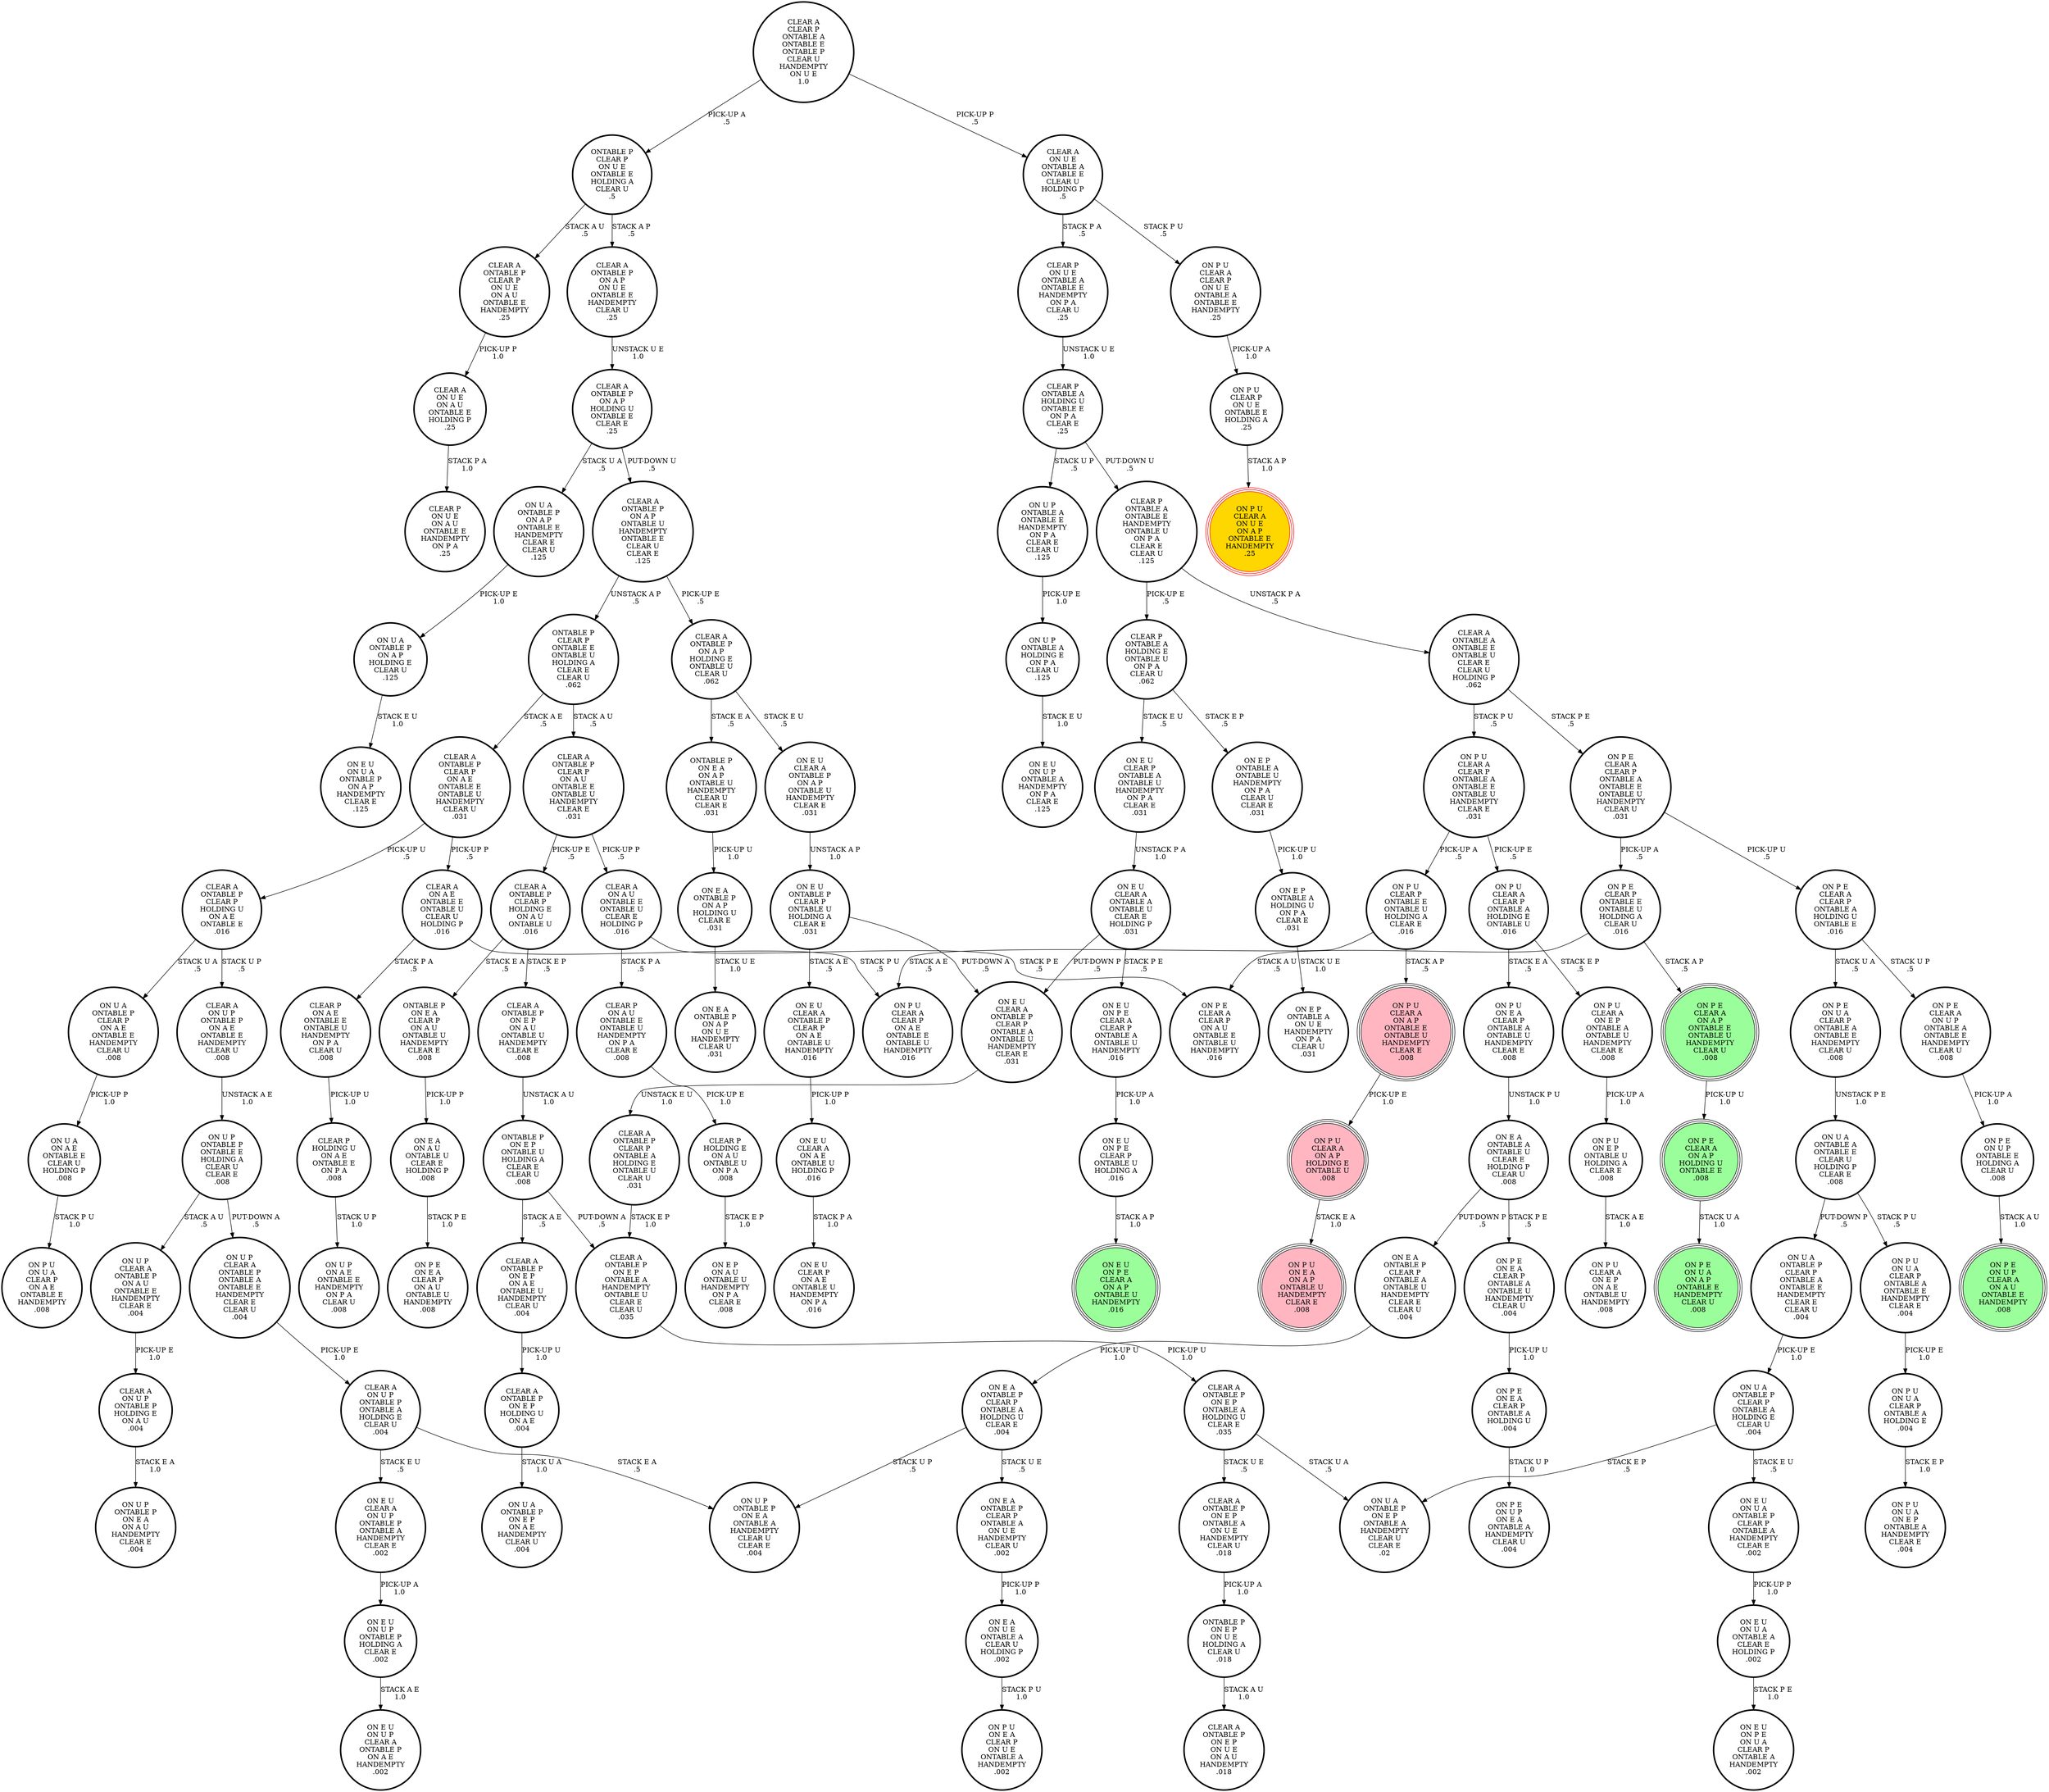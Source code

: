 digraph {
"ON E U\nON P E\nCLEAR P\nONTABLE U\nHOLDING A\n.016\n" -> "ON E U\nON P E\nCLEAR A\nON A P\nONTABLE U\nHANDEMPTY\n.016\n"[label="STACK A P\n1.0\n"];
"ON U A\nONTABLE P\nON A P\nONTABLE E\nHANDEMPTY\nCLEAR E\nCLEAR U\n.125\n" -> "ON U A\nONTABLE P\nON A P\nHOLDING E\nCLEAR U\n.125\n"[label="PICK-UP E\n1.0\n"];
"ON P U\nCLEAR A\nON E P\nONTABLE A\nONTABLE U\nHANDEMPTY\nCLEAR E\n.008\n" -> "ON P U\nON E P\nONTABLE U\nHOLDING A\nCLEAR E\n.008\n"[label="PICK-UP A\n1.0\n"];
"ON E U\nCLEAR A\nONTABLE P\nCLEAR P\nONTABLE A\nONTABLE U\nHANDEMPTY\nCLEAR E\n.031\n" -> "CLEAR A\nONTABLE P\nCLEAR P\nONTABLE A\nHOLDING E\nONTABLE U\nCLEAR U\n.031\n"[label="UNSTACK E U\n1.0\n"];
"ON P E\nCLEAR A\nON U P\nONTABLE A\nONTABLE E\nHANDEMPTY\nCLEAR U\n.008\n" -> "ON P E\nON U P\nONTABLE E\nHOLDING A\nCLEAR U\n.008\n"[label="PICK-UP A\n1.0\n"];
"ON P U\nCLEAR A\nON A P\nHOLDING E\nONTABLE U\n.008\n" -> "ON P U\nON E A\nON A P\nONTABLE U\nHANDEMPTY\nCLEAR E\n.008\n"[label="STACK E A\n1.0\n"];
"ON P U\nCLEAR A\nCLEAR P\nONTABLE A\nONTABLE E\nONTABLE U\nHANDEMPTY\nCLEAR E\n.031\n" -> "ON P U\nCLEAR A\nCLEAR P\nONTABLE A\nHOLDING E\nONTABLE U\n.016\n"[label="PICK-UP E\n.5\n"];
"ON P U\nCLEAR A\nCLEAR P\nONTABLE A\nONTABLE E\nONTABLE U\nHANDEMPTY\nCLEAR E\n.031\n" -> "ON P U\nCLEAR P\nONTABLE E\nONTABLE U\nHOLDING A\nCLEAR E\n.016\n"[label="PICK-UP A\n.5\n"];
"ON E P\nONTABLE A\nONTABLE U\nHANDEMPTY\nON P A\nCLEAR U\nCLEAR E\n.031\n" -> "ON E P\nONTABLE A\nHOLDING U\nON P A\nCLEAR E\n.031\n"[label="PICK-UP U\n1.0\n"];
"ON U P\nCLEAR A\nONTABLE P\nONTABLE A\nONTABLE E\nHANDEMPTY\nCLEAR E\nCLEAR U\n.004\n" -> "CLEAR A\nON U P\nONTABLE P\nONTABLE A\nHOLDING E\nCLEAR U\n.004\n"[label="PICK-UP E\n1.0\n"];
"CLEAR P\nHOLDING U\nON A E\nONTABLE E\nON P A\n.008\n" -> "ON U P\nON A E\nONTABLE E\nHANDEMPTY\nON P A\nCLEAR U\n.008\n"[label="STACK U P\n1.0\n"];
"ON E U\nCLEAR A\nON U P\nONTABLE P\nONTABLE A\nHANDEMPTY\nCLEAR E\n.002\n" -> "ON E U\nON U P\nONTABLE P\nHOLDING A\nCLEAR E\n.002\n"[label="PICK-UP A\n1.0\n"];
"ON U P\nONTABLE A\nHOLDING E\nON P A\nCLEAR U\n.125\n" -> "ON E U\nON U P\nONTABLE A\nHANDEMPTY\nON P A\nCLEAR E\n.125\n"[label="STACK E U\n1.0\n"];
"CLEAR P\nON U E\nONTABLE A\nONTABLE E\nHANDEMPTY\nON P A\nCLEAR U\n.25\n" -> "CLEAR P\nONTABLE A\nHOLDING U\nONTABLE E\nON P A\nCLEAR E\n.25\n"[label="UNSTACK U E\n1.0\n"];
"ON E P\nONTABLE A\nHOLDING U\nON P A\nCLEAR E\n.031\n" -> "ON E P\nONTABLE A\nON U E\nHANDEMPTY\nON P A\nCLEAR U\n.031\n"[label="STACK U E\n1.0\n"];
"ON P E\nCLEAR A\nON A P\nONTABLE E\nONTABLE U\nHANDEMPTY\nCLEAR U\n.008\n" -> "ON P E\nCLEAR A\nON A P\nHOLDING U\nONTABLE E\n.008\n"[label="PICK-UP U\n1.0\n"];
"ONTABLE P\nON E A\nON A P\nONTABLE U\nHANDEMPTY\nCLEAR U\nCLEAR E\n.031\n" -> "ON E A\nONTABLE P\nON A P\nHOLDING U\nCLEAR E\n.031\n"[label="PICK-UP U\n1.0\n"];
"ON E A\nONTABLE P\nON A P\nHOLDING U\nCLEAR E\n.031\n" -> "ON E A\nONTABLE P\nON A P\nON U E\nHANDEMPTY\nCLEAR U\n.031\n"[label="STACK U E\n1.0\n"];
"CLEAR A\nCLEAR P\nONTABLE A\nONTABLE E\nONTABLE P\nCLEAR U\nHANDEMPTY\nON U E\n1.0\n" -> "ONTABLE P\nCLEAR P\nON U E\nONTABLE E\nHOLDING A\nCLEAR U\n.5\n"[label="PICK-UP A\n.5\n"];
"CLEAR A\nCLEAR P\nONTABLE A\nONTABLE E\nONTABLE P\nCLEAR U\nHANDEMPTY\nON U E\n1.0\n" -> "CLEAR A\nON U E\nONTABLE A\nONTABLE E\nCLEAR U\nHOLDING P\n.5\n"[label="PICK-UP P\n.5\n"];
"ON P E\nON E A\nCLEAR P\nONTABLE A\nONTABLE U\nHANDEMPTY\nCLEAR U\n.004\n" -> "ON P E\nON E A\nCLEAR P\nONTABLE A\nHOLDING U\n.004\n"[label="PICK-UP U\n1.0\n"];
"CLEAR A\nON U P\nONTABLE P\nHOLDING E\nON A U\n.004\n" -> "ON U P\nONTABLE P\nON E A\nON A U\nHANDEMPTY\nCLEAR E\n.004\n"[label="STACK E A\n1.0\n"];
"CLEAR A\nONTABLE P\nCLEAR P\nHOLDING E\nON A U\nONTABLE U\n.016\n" -> "ONTABLE P\nON E A\nCLEAR P\nON A U\nONTABLE U\nHANDEMPTY\nCLEAR E\n.008\n"[label="STACK E A\n.5\n"];
"CLEAR A\nONTABLE P\nCLEAR P\nHOLDING E\nON A U\nONTABLE U\n.016\n" -> "CLEAR A\nONTABLE P\nON E P\nON A U\nONTABLE U\nHANDEMPTY\nCLEAR E\n.008\n"[label="STACK E P\n.5\n"];
"CLEAR A\nON U E\nONTABLE A\nONTABLE E\nCLEAR U\nHOLDING P\n.5\n" -> "CLEAR P\nON U E\nONTABLE A\nONTABLE E\nHANDEMPTY\nON P A\nCLEAR U\n.25\n"[label="STACK P A\n.5\n"];
"CLEAR A\nON U E\nONTABLE A\nONTABLE E\nCLEAR U\nHOLDING P\n.5\n" -> "ON P U\nCLEAR A\nCLEAR P\nON U E\nONTABLE A\nONTABLE E\nHANDEMPTY\n.25\n"[label="STACK P U\n.5\n"];
"CLEAR P\nON A U\nONTABLE E\nONTABLE U\nHANDEMPTY\nON P A\nCLEAR E\n.008\n" -> "CLEAR P\nHOLDING E\nON A U\nONTABLE U\nON P A\n.008\n"[label="PICK-UP E\n1.0\n"];
"CLEAR A\nONTABLE P\nCLEAR P\nON A U\nONTABLE E\nONTABLE U\nHANDEMPTY\nCLEAR E\n.031\n" -> "CLEAR A\nON A U\nONTABLE E\nONTABLE U\nCLEAR E\nHOLDING P\n.016\n"[label="PICK-UP P\n.5\n"];
"CLEAR A\nONTABLE P\nCLEAR P\nON A U\nONTABLE E\nONTABLE U\nHANDEMPTY\nCLEAR E\n.031\n" -> "CLEAR A\nONTABLE P\nCLEAR P\nHOLDING E\nON A U\nONTABLE U\n.016\n"[label="PICK-UP E\n.5\n"];
"ON E A\nONTABLE P\nCLEAR P\nONTABLE A\nHOLDING U\nCLEAR E\n.004\n" -> "ON U P\nONTABLE P\nON E A\nONTABLE A\nHANDEMPTY\nCLEAR U\nCLEAR E\n.004\n"[label="STACK U P\n.5\n"];
"ON E A\nONTABLE P\nCLEAR P\nONTABLE A\nHOLDING U\nCLEAR E\n.004\n" -> "ON E A\nONTABLE P\nCLEAR P\nONTABLE A\nON U E\nHANDEMPTY\nCLEAR U\n.002\n"[label="STACK U E\n.5\n"];
"ONTABLE P\nCLEAR P\nONTABLE E\nONTABLE U\nHOLDING A\nCLEAR E\nCLEAR U\n.062\n" -> "CLEAR A\nONTABLE P\nCLEAR P\nON A E\nONTABLE E\nONTABLE U\nHANDEMPTY\nCLEAR U\n.031\n"[label="STACK A E\n.5\n"];
"ONTABLE P\nCLEAR P\nONTABLE E\nONTABLE U\nHOLDING A\nCLEAR E\nCLEAR U\n.062\n" -> "CLEAR A\nONTABLE P\nCLEAR P\nON A U\nONTABLE E\nONTABLE U\nHANDEMPTY\nCLEAR E\n.031\n"[label="STACK A U\n.5\n"];
"CLEAR A\nONTABLE P\nCLEAR P\nON U E\nON A U\nONTABLE E\nHANDEMPTY\n.25\n" -> "CLEAR A\nON U E\nON A U\nONTABLE E\nHOLDING P\n.25\n"[label="PICK-UP P\n1.0\n"];
"ON P E\nON U A\nCLEAR P\nONTABLE A\nONTABLE E\nHANDEMPTY\nCLEAR U\n.008\n" -> "ON U A\nONTABLE A\nONTABLE E\nCLEAR U\nHOLDING P\nCLEAR E\n.008\n"[label="UNSTACK P E\n1.0\n"];
"CLEAR P\nON A E\nONTABLE E\nONTABLE U\nHANDEMPTY\nON P A\nCLEAR U\n.008\n" -> "CLEAR P\nHOLDING U\nON A E\nONTABLE E\nON P A\n.008\n"[label="PICK-UP U\n1.0\n"];
"ON P U\nON U A\nCLEAR P\nONTABLE A\nHOLDING E\n.004\n" -> "ON P U\nON U A\nON E P\nONTABLE A\nHANDEMPTY\nCLEAR E\n.004\n"[label="STACK E P\n1.0\n"];
"ON P U\nON E A\nCLEAR P\nONTABLE A\nONTABLE U\nHANDEMPTY\nCLEAR E\n.008\n" -> "ON E A\nONTABLE A\nONTABLE U\nCLEAR E\nHOLDING P\nCLEAR U\n.008\n"[label="UNSTACK P U\n1.0\n"];
"CLEAR A\nONTABLE P\nON A P\nONTABLE U\nHANDEMPTY\nONTABLE E\nCLEAR U\nCLEAR E\n.125\n" -> "ONTABLE P\nCLEAR P\nONTABLE E\nONTABLE U\nHOLDING A\nCLEAR E\nCLEAR U\n.062\n"[label="UNSTACK A P\n.5\n"];
"CLEAR A\nONTABLE P\nON A P\nONTABLE U\nHANDEMPTY\nONTABLE E\nCLEAR U\nCLEAR E\n.125\n" -> "CLEAR A\nONTABLE P\nON A P\nHOLDING E\nONTABLE U\nCLEAR U\n.062\n"[label="PICK-UP E\n.5\n"];
"ON E U\nCLEAR A\nONTABLE P\nCLEAR P\nON A E\nONTABLE U\nHANDEMPTY\n.016\n" -> "ON E U\nCLEAR A\nON A E\nONTABLE U\nHOLDING P\n.016\n"[label="PICK-UP P\n1.0\n"];
"ON E A\nON U E\nONTABLE A\nCLEAR U\nHOLDING P\n.002\n" -> "ON P U\nON E A\nCLEAR P\nON U E\nONTABLE A\nHANDEMPTY\n.002\n"[label="STACK P U\n1.0\n"];
"CLEAR A\nON A E\nONTABLE E\nONTABLE U\nCLEAR U\nHOLDING P\n.016\n" -> "ON P U\nCLEAR A\nCLEAR P\nON A E\nONTABLE E\nONTABLE U\nHANDEMPTY\n.016\n"[label="STACK P U\n.5\n"];
"CLEAR A\nON A E\nONTABLE E\nONTABLE U\nCLEAR U\nHOLDING P\n.016\n" -> "CLEAR P\nON A E\nONTABLE E\nONTABLE U\nHANDEMPTY\nON P A\nCLEAR U\n.008\n"[label="STACK P A\n.5\n"];
"ON P U\nCLEAR P\nONTABLE E\nONTABLE U\nHOLDING A\nCLEAR E\n.016\n" -> "ON P U\nCLEAR A\nCLEAR P\nON A E\nONTABLE E\nONTABLE U\nHANDEMPTY\n.016\n"[label="STACK A E\n.5\n"];
"ON P U\nCLEAR P\nONTABLE E\nONTABLE U\nHOLDING A\nCLEAR E\n.016\n" -> "ON P U\nCLEAR A\nON A P\nONTABLE E\nONTABLE U\nHANDEMPTY\nCLEAR E\n.008\n"[label="STACK A P\n.5\n"];
"CLEAR A\nON U P\nONTABLE P\nONTABLE A\nHOLDING E\nCLEAR U\n.004\n" -> "ON U P\nONTABLE P\nON E A\nONTABLE A\nHANDEMPTY\nCLEAR U\nCLEAR E\n.004\n"[label="STACK E A\n.5\n"];
"CLEAR A\nON U P\nONTABLE P\nONTABLE A\nHOLDING E\nCLEAR U\n.004\n" -> "ON E U\nCLEAR A\nON U P\nONTABLE P\nONTABLE A\nHANDEMPTY\nCLEAR E\n.002\n"[label="STACK E U\n.5\n"];
"ON E A\nONTABLE P\nCLEAR P\nONTABLE A\nONTABLE U\nHANDEMPTY\nCLEAR E\nCLEAR U\n.004\n" -> "ON E A\nONTABLE P\nCLEAR P\nONTABLE A\nHOLDING U\nCLEAR E\n.004\n"[label="PICK-UP U\n1.0\n"];
"CLEAR A\nONTABLE P\nON A P\nHOLDING E\nONTABLE U\nCLEAR U\n.062\n" -> "ONTABLE P\nON E A\nON A P\nONTABLE U\nHANDEMPTY\nCLEAR U\nCLEAR E\n.031\n"[label="STACK E A\n.5\n"];
"CLEAR A\nONTABLE P\nON A P\nHOLDING E\nONTABLE U\nCLEAR U\n.062\n" -> "ON E U\nCLEAR A\nONTABLE P\nON A P\nONTABLE U\nHANDEMPTY\nCLEAR E\n.031\n"[label="STACK E U\n.5\n"];
"ON E U\nCLEAR A\nONTABLE P\nON A P\nONTABLE U\nHANDEMPTY\nCLEAR E\n.031\n" -> "ON E U\nONTABLE P\nCLEAR P\nONTABLE U\nHOLDING A\nCLEAR E\n.031\n"[label="UNSTACK A P\n1.0\n"];
"ONTABLE P\nON E A\nCLEAR P\nON A U\nONTABLE U\nHANDEMPTY\nCLEAR E\n.008\n" -> "ON E A\nON A U\nONTABLE U\nCLEAR E\nHOLDING P\n.008\n"[label="PICK-UP P\n1.0\n"];
"CLEAR A\nON A U\nONTABLE E\nONTABLE U\nCLEAR E\nHOLDING P\n.016\n" -> "CLEAR P\nON A U\nONTABLE E\nONTABLE U\nHANDEMPTY\nON P A\nCLEAR E\n.008\n"[label="STACK P A\n.5\n"];
"CLEAR A\nON A U\nONTABLE E\nONTABLE U\nCLEAR E\nHOLDING P\n.016\n" -> "ON P E\nCLEAR A\nCLEAR P\nON A U\nONTABLE E\nONTABLE U\nHANDEMPTY\n.016\n"[label="STACK P E\n.5\n"];
"ON P E\nON E A\nCLEAR P\nONTABLE A\nHOLDING U\n.004\n" -> "ON P E\nON U P\nON E A\nONTABLE A\nHANDEMPTY\nCLEAR U\n.004\n"[label="STACK U P\n1.0\n"];
"ON E U\nCLEAR A\nONTABLE A\nONTABLE U\nCLEAR E\nHOLDING P\n.031\n" -> "ON E U\nCLEAR A\nONTABLE P\nCLEAR P\nONTABLE A\nONTABLE U\nHANDEMPTY\nCLEAR E\n.031\n"[label="PUT-DOWN P\n.5\n"];
"ON E U\nCLEAR A\nONTABLE A\nONTABLE U\nCLEAR E\nHOLDING P\n.031\n" -> "ON E U\nON P E\nCLEAR A\nCLEAR P\nONTABLE A\nONTABLE U\nHANDEMPTY\n.016\n"[label="STACK P E\n.5\n"];
"ON E U\nON U A\nONTABLE P\nCLEAR P\nONTABLE A\nHANDEMPTY\nCLEAR E\n.002\n" -> "ON E U\nON U A\nONTABLE A\nCLEAR E\nHOLDING P\n.002\n"[label="PICK-UP P\n1.0\n"];
"CLEAR A\nONTABLE P\nON E P\nONTABLE A\nHOLDING U\nCLEAR E\n.035\n" -> "CLEAR A\nONTABLE P\nON E P\nONTABLE A\nON U E\nHANDEMPTY\nCLEAR U\n.018\n"[label="STACK U E\n.5\n"];
"CLEAR A\nONTABLE P\nON E P\nONTABLE A\nHOLDING U\nCLEAR E\n.035\n" -> "ON U A\nONTABLE P\nON E P\nONTABLE A\nHANDEMPTY\nCLEAR U\nCLEAR E\n.02\n"[label="STACK U A\n.5\n"];
"ON E A\nONTABLE P\nCLEAR P\nONTABLE A\nON U E\nHANDEMPTY\nCLEAR U\n.002\n" -> "ON E A\nON U E\nONTABLE A\nCLEAR U\nHOLDING P\n.002\n"[label="PICK-UP P\n1.0\n"];
"ON P U\nON E P\nONTABLE U\nHOLDING A\nCLEAR E\n.008\n" -> "ON P U\nCLEAR A\nON E P\nON A E\nONTABLE U\nHANDEMPTY\n.008\n"[label="STACK A E\n1.0\n"];
"ON P U\nCLEAR A\nCLEAR P\nON U E\nONTABLE A\nONTABLE E\nHANDEMPTY\n.25\n" -> "ON P U\nCLEAR P\nON U E\nONTABLE E\nHOLDING A\n.25\n"[label="PICK-UP A\n1.0\n"];
"CLEAR A\nON U E\nON A U\nONTABLE E\nHOLDING P\n.25\n" -> "CLEAR P\nON U E\nON A U\nONTABLE E\nHANDEMPTY\nON P A\n.25\n"[label="STACK P A\n1.0\n"];
"ON P E\nCLEAR A\nCLEAR P\nONTABLE A\nONTABLE E\nONTABLE U\nHANDEMPTY\nCLEAR U\n.031\n" -> "ON P E\nCLEAR A\nCLEAR P\nONTABLE A\nHOLDING U\nONTABLE E\n.016\n"[label="PICK-UP U\n.5\n"];
"ON P E\nCLEAR A\nCLEAR P\nONTABLE A\nONTABLE E\nONTABLE U\nHANDEMPTY\nCLEAR U\n.031\n" -> "ON P E\nCLEAR P\nONTABLE E\nONTABLE U\nHOLDING A\nCLEAR U\n.016\n"[label="PICK-UP A\n.5\n"];
"CLEAR P\nHOLDING E\nON A U\nONTABLE U\nON P A\n.008\n" -> "ON E P\nON A U\nONTABLE U\nHANDEMPTY\nON P A\nCLEAR E\n.008\n"[label="STACK E P\n1.0\n"];
"CLEAR A\nONTABLE P\nON E P\nONTABLE A\nON U E\nHANDEMPTY\nCLEAR U\n.018\n" -> "ONTABLE P\nON E P\nON U E\nHOLDING A\nCLEAR U\n.018\n"[label="PICK-UP A\n1.0\n"];
"ON P E\nCLEAR A\nON A P\nHOLDING U\nONTABLE E\n.008\n" -> "ON P E\nON U A\nON A P\nONTABLE E\nHANDEMPTY\nCLEAR U\n.008\n"[label="STACK U A\n1.0\n"];
"ON U A\nONTABLE P\nCLEAR P\nONTABLE A\nHOLDING E\nCLEAR U\n.004\n" -> "ON U A\nONTABLE P\nON E P\nONTABLE A\nHANDEMPTY\nCLEAR U\nCLEAR E\n.02\n"[label="STACK E P\n.5\n"];
"ON U A\nONTABLE P\nCLEAR P\nONTABLE A\nHOLDING E\nCLEAR U\n.004\n" -> "ON E U\nON U A\nONTABLE P\nCLEAR P\nONTABLE A\nHANDEMPTY\nCLEAR E\n.002\n"[label="STACK E U\n.5\n"];
"ON P U\nCLEAR P\nON U E\nONTABLE E\nHOLDING A\n.25\n" -> "ON P U\nCLEAR A\nON U E\nON A P\nONTABLE E\nHANDEMPTY\n.25\n"[label="STACK A P\n1.0\n"];
"ON P E\nCLEAR P\nONTABLE E\nONTABLE U\nHOLDING A\nCLEAR U\n.016\n" -> "ON P E\nCLEAR A\nCLEAR P\nON A U\nONTABLE E\nONTABLE U\nHANDEMPTY\n.016\n"[label="STACK A U\n.5\n"];
"ON P E\nCLEAR P\nONTABLE E\nONTABLE U\nHOLDING A\nCLEAR U\n.016\n" -> "ON P E\nCLEAR A\nON A P\nONTABLE E\nONTABLE U\nHANDEMPTY\nCLEAR U\n.008\n"[label="STACK A P\n.5\n"];
"ON U A\nONTABLE A\nONTABLE E\nCLEAR U\nHOLDING P\nCLEAR E\n.008\n" -> "ON U A\nONTABLE P\nCLEAR P\nONTABLE A\nONTABLE E\nHANDEMPTY\nCLEAR E\nCLEAR U\n.004\n"[label="PUT-DOWN P\n.5\n"];
"ON U A\nONTABLE A\nONTABLE E\nCLEAR U\nHOLDING P\nCLEAR E\n.008\n" -> "ON P U\nON U A\nCLEAR P\nONTABLE A\nONTABLE E\nHANDEMPTY\nCLEAR E\n.004\n"[label="STACK P U\n.5\n"];
"CLEAR A\nONTABLE P\nON E P\nHOLDING U\nON A E\n.004\n" -> "ON U A\nONTABLE P\nON E P\nON A E\nHANDEMPTY\nCLEAR U\n.004\n"[label="STACK U A\n1.0\n"];
"CLEAR A\nONTABLE P\nON E P\nON A U\nONTABLE U\nHANDEMPTY\nCLEAR E\n.008\n" -> "ONTABLE P\nON E P\nONTABLE U\nHOLDING A\nCLEAR E\nCLEAR U\n.008\n"[label="UNSTACK A U\n1.0\n"];
"ON E U\nON U P\nONTABLE P\nHOLDING A\nCLEAR E\n.002\n" -> "ON E U\nON U P\nCLEAR A\nONTABLE P\nON A E\nHANDEMPTY\n.002\n"[label="STACK A E\n1.0\n"];
"ONTABLE P\nCLEAR P\nON U E\nONTABLE E\nHOLDING A\nCLEAR U\n.5\n" -> "CLEAR A\nONTABLE P\nCLEAR P\nON U E\nON A U\nONTABLE E\nHANDEMPTY\n.25\n"[label="STACK A U\n.5\n"];
"ONTABLE P\nCLEAR P\nON U E\nONTABLE E\nHOLDING A\nCLEAR U\n.5\n" -> "CLEAR A\nONTABLE P\nON A P\nON U E\nONTABLE E\nHANDEMPTY\nCLEAR U\n.25\n"[label="STACK A P\n.5\n"];
"CLEAR P\nONTABLE A\nHOLDING U\nONTABLE E\nON P A\nCLEAR E\n.25\n" -> "ON U P\nONTABLE A\nONTABLE E\nHANDEMPTY\nON P A\nCLEAR E\nCLEAR U\n.125\n"[label="STACK U P\n.5\n"];
"CLEAR P\nONTABLE A\nHOLDING U\nONTABLE E\nON P A\nCLEAR E\n.25\n" -> "CLEAR P\nONTABLE A\nONTABLE E\nHANDEMPTY\nONTABLE U\nON P A\nCLEAR E\nCLEAR U\n.125\n"[label="PUT-DOWN U\n.5\n"];
"CLEAR A\nONTABLE P\nON A P\nHOLDING U\nONTABLE E\nCLEAR E\n.25\n" -> "ON U A\nONTABLE P\nON A P\nONTABLE E\nHANDEMPTY\nCLEAR E\nCLEAR U\n.125\n"[label="STACK U A\n.5\n"];
"CLEAR A\nONTABLE P\nON A P\nHOLDING U\nONTABLE E\nCLEAR E\n.25\n" -> "CLEAR A\nONTABLE P\nON A P\nONTABLE U\nHANDEMPTY\nONTABLE E\nCLEAR U\nCLEAR E\n.125\n"[label="PUT-DOWN U\n.5\n"];
"ON E U\nCLEAR A\nON A E\nONTABLE U\nHOLDING P\n.016\n" -> "ON E U\nCLEAR P\nON A E\nONTABLE U\nHANDEMPTY\nON P A\n.016\n"[label="STACK P A\n1.0\n"];
"ON P E\nON U P\nONTABLE E\nHOLDING A\nCLEAR U\n.008\n" -> "ON P E\nON U P\nCLEAR A\nON A U\nONTABLE E\nHANDEMPTY\n.008\n"[label="STACK A U\n1.0\n"];
"ON E U\nON U A\nONTABLE A\nCLEAR E\nHOLDING P\n.002\n" -> "ON E U\nON P E\nON U A\nCLEAR P\nONTABLE A\nHANDEMPTY\n.002\n"[label="STACK P E\n1.0\n"];
"ON E A\nON A U\nONTABLE U\nCLEAR E\nHOLDING P\n.008\n" -> "ON P E\nON E A\nCLEAR P\nON A U\nONTABLE U\nHANDEMPTY\n.008\n"[label="STACK P E\n1.0\n"];
"ON P U\nON U A\nCLEAR P\nONTABLE A\nONTABLE E\nHANDEMPTY\nCLEAR E\n.004\n" -> "ON P U\nON U A\nCLEAR P\nONTABLE A\nHOLDING E\n.004\n"[label="PICK-UP E\n1.0\n"];
"ON P E\nCLEAR A\nCLEAR P\nONTABLE A\nHOLDING U\nONTABLE E\n.016\n" -> "ON P E\nON U A\nCLEAR P\nONTABLE A\nONTABLE E\nHANDEMPTY\nCLEAR U\n.008\n"[label="STACK U A\n.5\n"];
"ON P E\nCLEAR A\nCLEAR P\nONTABLE A\nHOLDING U\nONTABLE E\n.016\n" -> "ON P E\nCLEAR A\nON U P\nONTABLE A\nONTABLE E\nHANDEMPTY\nCLEAR U\n.008\n"[label="STACK U P\n.5\n"];
"ON U A\nONTABLE P\nCLEAR P\nONTABLE A\nONTABLE E\nHANDEMPTY\nCLEAR E\nCLEAR U\n.004\n" -> "ON U A\nONTABLE P\nCLEAR P\nONTABLE A\nHOLDING E\nCLEAR U\n.004\n"[label="PICK-UP E\n1.0\n"];
"ON U A\nONTABLE P\nCLEAR P\nON A E\nONTABLE E\nHANDEMPTY\nCLEAR U\n.008\n" -> "ON U A\nON A E\nONTABLE E\nCLEAR U\nHOLDING P\n.008\n"[label="PICK-UP P\n1.0\n"];
"ON E U\nON P E\nCLEAR A\nCLEAR P\nONTABLE A\nONTABLE U\nHANDEMPTY\n.016\n" -> "ON E U\nON P E\nCLEAR P\nONTABLE U\nHOLDING A\n.016\n"[label="PICK-UP A\n1.0\n"];
"ON U P\nONTABLE A\nONTABLE E\nHANDEMPTY\nON P A\nCLEAR E\nCLEAR U\n.125\n" -> "ON U P\nONTABLE A\nHOLDING E\nON P A\nCLEAR U\n.125\n"[label="PICK-UP E\n1.0\n"];
"ON U P\nCLEAR A\nONTABLE P\nON A U\nONTABLE E\nHANDEMPTY\nCLEAR E\n.004\n" -> "CLEAR A\nON U P\nONTABLE P\nHOLDING E\nON A U\n.004\n"[label="PICK-UP E\n1.0\n"];
"ONTABLE P\nON E P\nON U E\nHOLDING A\nCLEAR U\n.018\n" -> "CLEAR A\nONTABLE P\nON E P\nON U E\nON A U\nHANDEMPTY\n.018\n"[label="STACK A U\n1.0\n"];
"ON U A\nONTABLE P\nON A P\nHOLDING E\nCLEAR U\n.125\n" -> "ON E U\nON U A\nONTABLE P\nON A P\nHANDEMPTY\nCLEAR E\n.125\n"[label="STACK E U\n1.0\n"];
"ON E U\nCLEAR P\nONTABLE A\nONTABLE U\nHANDEMPTY\nON P A\nCLEAR E\n.031\n" -> "ON E U\nCLEAR A\nONTABLE A\nONTABLE U\nCLEAR E\nHOLDING P\n.031\n"[label="UNSTACK P A\n1.0\n"];
"ON E U\nONTABLE P\nCLEAR P\nONTABLE U\nHOLDING A\nCLEAR E\n.031\n" -> "ON E U\nCLEAR A\nONTABLE P\nCLEAR P\nON A E\nONTABLE U\nHANDEMPTY\n.016\n"[label="STACK A E\n.5\n"];
"ON E U\nONTABLE P\nCLEAR P\nONTABLE U\nHOLDING A\nCLEAR E\n.031\n" -> "ON E U\nCLEAR A\nONTABLE P\nCLEAR P\nONTABLE A\nONTABLE U\nHANDEMPTY\nCLEAR E\n.031\n"[label="PUT-DOWN A\n.5\n"];
"CLEAR P\nONTABLE A\nHOLDING E\nONTABLE U\nON P A\nCLEAR U\n.062\n" -> "ON E P\nONTABLE A\nONTABLE U\nHANDEMPTY\nON P A\nCLEAR U\nCLEAR E\n.031\n"[label="STACK E P\n.5\n"];
"CLEAR P\nONTABLE A\nHOLDING E\nONTABLE U\nON P A\nCLEAR U\n.062\n" -> "ON E U\nCLEAR P\nONTABLE A\nONTABLE U\nHANDEMPTY\nON P A\nCLEAR E\n.031\n"[label="STACK E U\n.5\n"];
"CLEAR A\nONTABLE P\nON E P\nON A E\nONTABLE U\nHANDEMPTY\nCLEAR U\n.004\n" -> "CLEAR A\nONTABLE P\nON E P\nHOLDING U\nON A E\n.004\n"[label="PICK-UP U\n1.0\n"];
"CLEAR A\nONTABLE P\nCLEAR P\nHOLDING U\nON A E\nONTABLE E\n.016\n" -> "CLEAR A\nON U P\nONTABLE P\nON A E\nONTABLE E\nHANDEMPTY\nCLEAR U\n.008\n"[label="STACK U P\n.5\n"];
"CLEAR A\nONTABLE P\nCLEAR P\nHOLDING U\nON A E\nONTABLE E\n.016\n" -> "ON U A\nONTABLE P\nCLEAR P\nON A E\nONTABLE E\nHANDEMPTY\nCLEAR U\n.008\n"[label="STACK U A\n.5\n"];
"CLEAR A\nONTABLE P\nCLEAR P\nONTABLE A\nHOLDING E\nONTABLE U\nCLEAR U\n.031\n" -> "CLEAR A\nONTABLE P\nON E P\nONTABLE A\nHANDEMPTY\nONTABLE U\nCLEAR E\nCLEAR U\n.035\n"[label="STACK E P\n1.0\n"];
"CLEAR A\nON U P\nONTABLE P\nON A E\nONTABLE E\nHANDEMPTY\nCLEAR U\n.008\n" -> "ON U P\nONTABLE P\nONTABLE E\nHOLDING A\nCLEAR U\nCLEAR E\n.008\n"[label="UNSTACK A E\n1.0\n"];
"ON E A\nONTABLE A\nONTABLE U\nCLEAR E\nHOLDING P\nCLEAR U\n.008\n" -> "ON P E\nON E A\nCLEAR P\nONTABLE A\nONTABLE U\nHANDEMPTY\nCLEAR U\n.004\n"[label="STACK P E\n.5\n"];
"ON E A\nONTABLE A\nONTABLE U\nCLEAR E\nHOLDING P\nCLEAR U\n.008\n" -> "ON E A\nONTABLE P\nCLEAR P\nONTABLE A\nONTABLE U\nHANDEMPTY\nCLEAR E\nCLEAR U\n.004\n"[label="PUT-DOWN P\n.5\n"];
"ON P U\nCLEAR A\nON A P\nONTABLE E\nONTABLE U\nHANDEMPTY\nCLEAR E\n.008\n" -> "ON P U\nCLEAR A\nON A P\nHOLDING E\nONTABLE U\n.008\n"[label="PICK-UP E\n1.0\n"];
"ON U P\nONTABLE P\nONTABLE E\nHOLDING A\nCLEAR U\nCLEAR E\n.008\n" -> "ON U P\nCLEAR A\nONTABLE P\nONTABLE A\nONTABLE E\nHANDEMPTY\nCLEAR E\nCLEAR U\n.004\n"[label="PUT-DOWN A\n.5\n"];
"ON U P\nONTABLE P\nONTABLE E\nHOLDING A\nCLEAR U\nCLEAR E\n.008\n" -> "ON U P\nCLEAR A\nONTABLE P\nON A U\nONTABLE E\nHANDEMPTY\nCLEAR E\n.004\n"[label="STACK A U\n.5\n"];
"CLEAR P\nONTABLE A\nONTABLE E\nHANDEMPTY\nONTABLE U\nON P A\nCLEAR E\nCLEAR U\n.125\n" -> "CLEAR A\nONTABLE A\nONTABLE E\nONTABLE U\nCLEAR E\nCLEAR U\nHOLDING P\n.062\n"[label="UNSTACK P A\n.5\n"];
"CLEAR P\nONTABLE A\nONTABLE E\nHANDEMPTY\nONTABLE U\nON P A\nCLEAR E\nCLEAR U\n.125\n" -> "CLEAR P\nONTABLE A\nHOLDING E\nONTABLE U\nON P A\nCLEAR U\n.062\n"[label="PICK-UP E\n.5\n"];
"CLEAR A\nONTABLE A\nONTABLE E\nONTABLE U\nCLEAR E\nCLEAR U\nHOLDING P\n.062\n" -> "ON P E\nCLEAR A\nCLEAR P\nONTABLE A\nONTABLE E\nONTABLE U\nHANDEMPTY\nCLEAR U\n.031\n"[label="STACK P E\n.5\n"];
"CLEAR A\nONTABLE A\nONTABLE E\nONTABLE U\nCLEAR E\nCLEAR U\nHOLDING P\n.062\n" -> "ON P U\nCLEAR A\nCLEAR P\nONTABLE A\nONTABLE E\nONTABLE U\nHANDEMPTY\nCLEAR E\n.031\n"[label="STACK P U\n.5\n"];
"CLEAR A\nONTABLE P\nCLEAR P\nON A E\nONTABLE E\nONTABLE U\nHANDEMPTY\nCLEAR U\n.031\n" -> "CLEAR A\nON A E\nONTABLE E\nONTABLE U\nCLEAR U\nHOLDING P\n.016\n"[label="PICK-UP P\n.5\n"];
"CLEAR A\nONTABLE P\nCLEAR P\nON A E\nONTABLE E\nONTABLE U\nHANDEMPTY\nCLEAR U\n.031\n" -> "CLEAR A\nONTABLE P\nCLEAR P\nHOLDING U\nON A E\nONTABLE E\n.016\n"[label="PICK-UP U\n.5\n"];
"ONTABLE P\nON E P\nONTABLE U\nHOLDING A\nCLEAR E\nCLEAR U\n.008\n" -> "CLEAR A\nONTABLE P\nON E P\nON A E\nONTABLE U\nHANDEMPTY\nCLEAR U\n.004\n"[label="STACK A E\n.5\n"];
"ONTABLE P\nON E P\nONTABLE U\nHOLDING A\nCLEAR E\nCLEAR U\n.008\n" -> "CLEAR A\nONTABLE P\nON E P\nONTABLE A\nHANDEMPTY\nONTABLE U\nCLEAR E\nCLEAR U\n.035\n"[label="PUT-DOWN A\n.5\n"];
"CLEAR A\nONTABLE P\nON E P\nONTABLE A\nHANDEMPTY\nONTABLE U\nCLEAR E\nCLEAR U\n.035\n" -> "CLEAR A\nONTABLE P\nON E P\nONTABLE A\nHOLDING U\nCLEAR E\n.035\n"[label="PICK-UP U\n1.0\n"];
"CLEAR A\nONTABLE P\nON A P\nON U E\nONTABLE E\nHANDEMPTY\nCLEAR U\n.25\n" -> "CLEAR A\nONTABLE P\nON A P\nHOLDING U\nONTABLE E\nCLEAR E\n.25\n"[label="UNSTACK U E\n1.0\n"];
"ON U A\nON A E\nONTABLE E\nCLEAR U\nHOLDING P\n.008\n" -> "ON P U\nON U A\nCLEAR P\nON A E\nONTABLE E\nHANDEMPTY\n.008\n"[label="STACK P U\n1.0\n"];
"ON P U\nCLEAR A\nCLEAR P\nONTABLE A\nHOLDING E\nONTABLE U\n.016\n" -> "ON P U\nON E A\nCLEAR P\nONTABLE A\nONTABLE U\nHANDEMPTY\nCLEAR E\n.008\n"[label="STACK E A\n.5\n"];
"ON P U\nCLEAR A\nCLEAR P\nONTABLE A\nHOLDING E\nONTABLE U\n.016\n" -> "ON P U\nCLEAR A\nON E P\nONTABLE A\nONTABLE U\nHANDEMPTY\nCLEAR E\n.008\n"[label="STACK E P\n.5\n"];
"CLEAR P\nON U E\nON A U\nONTABLE E\nHANDEMPTY\nON P A\n.25\n" [shape=circle, penwidth=3];
"ON U P\nON A E\nONTABLE E\nHANDEMPTY\nON P A\nCLEAR U\n.008\n" [shape=circle, penwidth=3];
"ON U A\nONTABLE P\nON E P\nON A E\nHANDEMPTY\nCLEAR U\n.004\n" [shape=circle, penwidth=3];
"ON E U\nCLEAR P\nON A E\nONTABLE U\nHANDEMPTY\nON P A\n.016\n" [shape=circle, penwidth=3];
"ON P U\nCLEAR A\nON U E\nON A P\nONTABLE E\nHANDEMPTY\n.25\n" [shape=circle, style=filled color=red, fillcolor=gold, peripheries=3];
"ON P E\nON U P\nON E A\nONTABLE A\nHANDEMPTY\nCLEAR U\n.004\n" [shape=circle, penwidth=3];
"ON E U\nON U P\nCLEAR A\nONTABLE P\nON A E\nHANDEMPTY\n.002\n" [shape=circle, penwidth=3];
"ON P U\nON E A\nON A P\nONTABLE U\nHANDEMPTY\nCLEAR E\n.008\n" [shape=circle, style=filled, fillcolor=lightpink, peripheries=3];
"CLEAR A\nONTABLE P\nON E P\nON U E\nON A U\nHANDEMPTY\n.018\n" [shape=circle, penwidth=3];
"ON U P\nONTABLE P\nON E A\nONTABLE A\nHANDEMPTY\nCLEAR U\nCLEAR E\n.004\n" [shape=circle, penwidth=3];
"ON E U\nON U P\nONTABLE A\nHANDEMPTY\nON P A\nCLEAR E\n.125\n" [shape=circle, penwidth=3];
"ON E P\nONTABLE A\nON U E\nHANDEMPTY\nON P A\nCLEAR U\n.031\n" [shape=circle, penwidth=3];
"ON E U\nON U A\nONTABLE P\nON A P\nHANDEMPTY\nCLEAR E\n.125\n" [shape=circle, penwidth=3];
"ON P U\nCLEAR A\nCLEAR P\nON A E\nONTABLE E\nONTABLE U\nHANDEMPTY\n.016\n" [shape=circle, penwidth=3];
"ON E P\nON A U\nONTABLE U\nHANDEMPTY\nON P A\nCLEAR E\n.008\n" [shape=circle, penwidth=3];
"ON P U\nCLEAR A\nON E P\nON A E\nONTABLE U\nHANDEMPTY\n.008\n" [shape=circle, penwidth=3];
"ON P U\nON U A\nON E P\nONTABLE A\nHANDEMPTY\nCLEAR E\n.004\n" [shape=circle, penwidth=3];
"ON P U\nON U A\nCLEAR P\nON A E\nONTABLE E\nHANDEMPTY\n.008\n" [shape=circle, penwidth=3];
"ON P E\nON U P\nCLEAR A\nON A U\nONTABLE E\nHANDEMPTY\n.008\n" [shape=circle, style=filled, fillcolor=palegreen1, peripheries=3];
"ON E A\nONTABLE P\nON A P\nON U E\nHANDEMPTY\nCLEAR U\n.031\n" [shape=circle, penwidth=3];
"ON P E\nON E A\nCLEAR P\nON A U\nONTABLE U\nHANDEMPTY\n.008\n" [shape=circle, penwidth=3];
"ON E U\nON P E\nCLEAR A\nON A P\nONTABLE U\nHANDEMPTY\n.016\n" [shape=circle, style=filled, fillcolor=palegreen1, peripheries=3];
"ON P E\nON U A\nON A P\nONTABLE E\nHANDEMPTY\nCLEAR U\n.008\n" [shape=circle, style=filled, fillcolor=palegreen1, peripheries=3];
"ON U P\nONTABLE P\nON E A\nON A U\nHANDEMPTY\nCLEAR E\n.004\n" [shape=circle, penwidth=3];
"ON P U\nON E A\nCLEAR P\nON U E\nONTABLE A\nHANDEMPTY\n.002\n" [shape=circle, penwidth=3];
"ON P E\nCLEAR A\nCLEAR P\nON A U\nONTABLE E\nONTABLE U\nHANDEMPTY\n.016\n" [shape=circle, penwidth=3];
"ON E U\nON P E\nON U A\nCLEAR P\nONTABLE A\nHANDEMPTY\n.002\n" [shape=circle, penwidth=3];
"ON U A\nONTABLE P\nON E P\nONTABLE A\nHANDEMPTY\nCLEAR U\nCLEAR E\n.02\n" [shape=circle, penwidth=3];
"ON P U\nON E A\nCLEAR P\nONTABLE A\nONTABLE U\nHANDEMPTY\nCLEAR E\n.008\n" [shape=circle, penwidth=3];
"CLEAR P\nHOLDING E\nON A U\nONTABLE U\nON P A\n.008\n" [shape=circle, penwidth=3];
"ON P E\nCLEAR A\nON A P\nHOLDING U\nONTABLE E\n.008\n" [shape=circle, style=filled, fillcolor=palegreen1, peripheries=3];
"ON P E\nCLEAR A\nON U P\nONTABLE A\nONTABLE E\nHANDEMPTY\nCLEAR U\n.008\n" [shape=circle, penwidth=3];
"CLEAR A\nONTABLE P\nCLEAR P\nHOLDING U\nON A E\nONTABLE E\n.016\n" [shape=circle, penwidth=3];
"ON E U\nON P E\nCLEAR A\nCLEAR P\nONTABLE A\nONTABLE U\nHANDEMPTY\n.016\n" [shape=circle, penwidth=3];
"ON U P\nCLEAR A\nONTABLE P\nONTABLE A\nONTABLE E\nHANDEMPTY\nCLEAR E\nCLEAR U\n.004\n" [shape=circle, penwidth=3];
"CLEAR A\nONTABLE P\nON E P\nONTABLE A\nON U E\nHANDEMPTY\nCLEAR U\n.018\n" [shape=circle, penwidth=3];
"CLEAR A\nON A E\nONTABLE E\nONTABLE U\nCLEAR U\nHOLDING P\n.016\n" [shape=circle, penwidth=3];
"ON E U\nCLEAR A\nON U P\nONTABLE P\nONTABLE A\nHANDEMPTY\nCLEAR E\n.002\n" [shape=circle, penwidth=3];
"ON P E\nCLEAR A\nCLEAR P\nONTABLE A\nHOLDING U\nONTABLE E\n.016\n" [shape=circle, penwidth=3];
"ON P E\nON U A\nCLEAR P\nONTABLE A\nONTABLE E\nHANDEMPTY\nCLEAR U\n.008\n" [shape=circle, penwidth=3];
"ON E A\nON U E\nONTABLE A\nCLEAR U\nHOLDING P\n.002\n" [shape=circle, penwidth=3];
"ON U P\nONTABLE A\nONTABLE E\nHANDEMPTY\nON P A\nCLEAR E\nCLEAR U\n.125\n" [shape=circle, penwidth=3];
"ON E U\nONTABLE P\nCLEAR P\nONTABLE U\nHOLDING A\nCLEAR E\n.031\n" [shape=circle, penwidth=3];
"ON P E\nCLEAR P\nONTABLE E\nONTABLE U\nHOLDING A\nCLEAR U\n.016\n" [shape=circle, penwidth=3];
"ON E U\nON U A\nONTABLE A\nCLEAR E\nHOLDING P\n.002\n" [shape=circle, penwidth=3];
"CLEAR P\nON U E\nON A U\nONTABLE E\nHANDEMPTY\nON P A\n.25\n" [shape=circle, penwidth=3];
"CLEAR A\nONTABLE P\nON A P\nONTABLE U\nHANDEMPTY\nONTABLE E\nCLEAR U\nCLEAR E\n.125\n" [shape=circle, penwidth=3];
"ON U P\nON A E\nONTABLE E\nHANDEMPTY\nON P A\nCLEAR U\n.008\n" [shape=circle, penwidth=3];
"ON U A\nONTABLE P\nON E P\nON A E\nHANDEMPTY\nCLEAR U\n.004\n" [shape=circle, penwidth=3];
"CLEAR A\nONTABLE P\nCLEAR P\nON A U\nONTABLE E\nONTABLE U\nHANDEMPTY\nCLEAR E\n.031\n" [shape=circle, penwidth=3];
"ON E U\nCLEAR P\nON A E\nONTABLE U\nHANDEMPTY\nON P A\n.016\n" [shape=circle, penwidth=3];
"ON P U\nCLEAR A\nON U E\nON A P\nONTABLE E\nHANDEMPTY\n.25\n" [shape=circle, style=filled color=red, fillcolor=gold, peripheries=3];
"ON E U\nCLEAR A\nONTABLE A\nONTABLE U\nCLEAR E\nHOLDING P\n.031\n" [shape=circle, penwidth=3];
"ON U A\nONTABLE P\nCLEAR P\nONTABLE A\nONTABLE E\nHANDEMPTY\nCLEAR E\nCLEAR U\n.004\n" [shape=circle, penwidth=3];
"ON E U\nCLEAR A\nONTABLE P\nCLEAR P\nONTABLE A\nONTABLE U\nHANDEMPTY\nCLEAR E\n.031\n" [shape=circle, penwidth=3];
"ON P E\nON U P\nON E A\nONTABLE A\nHANDEMPTY\nCLEAR U\n.004\n" [shape=circle, penwidth=3];
"ON E U\nON U P\nCLEAR A\nONTABLE P\nON A E\nHANDEMPTY\n.002\n" [shape=circle, penwidth=3];
"ON P U\nCLEAR A\nON A P\nHOLDING E\nONTABLE U\n.008\n" [shape=circle, style=filled, fillcolor=lightpink, peripheries=3];
"ON P U\nCLEAR A\nCLEAR P\nONTABLE A\nONTABLE E\nONTABLE U\nHANDEMPTY\nCLEAR E\n.031\n" [shape=circle, penwidth=3];
"ON P U\nON E A\nON A P\nONTABLE U\nHANDEMPTY\nCLEAR E\n.008\n" [shape=circle, style=filled, fillcolor=lightpink, peripheries=3];
"CLEAR P\nONTABLE A\nONTABLE E\nHANDEMPTY\nONTABLE U\nON P A\nCLEAR E\nCLEAR U\n.125\n" [shape=circle, penwidth=3];
"ON E A\nONTABLE A\nONTABLE U\nCLEAR E\nHOLDING P\nCLEAR U\n.008\n" [shape=circle, penwidth=3];
"ON P U\nCLEAR A\nON A P\nONTABLE E\nONTABLE U\nHANDEMPTY\nCLEAR E\n.008\n" [shape=circle, style=filled, fillcolor=lightpink, peripheries=3];
"CLEAR A\nONTABLE P\nON E P\nON U E\nON A U\nHANDEMPTY\n.018\n" [shape=circle, penwidth=3];
"ON P U\nCLEAR A\nCLEAR P\nON U E\nONTABLE A\nONTABLE E\nHANDEMPTY\n.25\n" [shape=circle, penwidth=3];
"CLEAR A\nONTABLE P\nCLEAR P\nHOLDING E\nON A U\nONTABLE U\n.016\n" [shape=circle, penwidth=3];
"ON E A\nONTABLE P\nON A P\nHOLDING U\nCLEAR E\n.031\n" [shape=circle, penwidth=3];
"ON U A\nONTABLE A\nONTABLE E\nCLEAR U\nHOLDING P\nCLEAR E\n.008\n" [shape=circle, penwidth=3];
"ON E U\nCLEAR A\nONTABLE P\nCLEAR P\nON A E\nONTABLE U\nHANDEMPTY\n.016\n" [shape=circle, penwidth=3];
"CLEAR A\nONTABLE P\nON E P\nONTABLE A\nHANDEMPTY\nONTABLE U\nCLEAR E\nCLEAR U\n.035\n" [shape=circle, penwidth=3];
"CLEAR P\nON U E\nONTABLE A\nONTABLE E\nHANDEMPTY\nON P A\nCLEAR U\n.25\n" [shape=circle, penwidth=3];
"ON P U\nCLEAR P\nON U E\nONTABLE E\nHOLDING A\n.25\n" [shape=circle, penwidth=3];
"ON P U\nCLEAR A\nON E P\nONTABLE A\nONTABLE U\nHANDEMPTY\nCLEAR E\n.008\n" [shape=circle, penwidth=3];
"ON U P\nONTABLE P\nON E A\nONTABLE A\nHANDEMPTY\nCLEAR U\nCLEAR E\n.004\n" [shape=circle, penwidth=3];
"ON E U\nON U P\nONTABLE A\nHANDEMPTY\nON P A\nCLEAR E\n.125\n" [shape=circle, penwidth=3];
"CLEAR A\nONTABLE P\nON A P\nHOLDING U\nONTABLE E\nCLEAR E\n.25\n" [shape=circle, penwidth=3];
"ON P E\nCLEAR A\nCLEAR P\nONTABLE A\nONTABLE E\nONTABLE U\nHANDEMPTY\nCLEAR U\n.031\n" [shape=circle, penwidth=3];
"ON E P\nONTABLE A\nHOLDING U\nON P A\nCLEAR E\n.031\n" [shape=circle, penwidth=3];
"ON P E\nCLEAR A\nON A P\nONTABLE E\nONTABLE U\nHANDEMPTY\nCLEAR U\n.008\n" [shape=circle, style=filled, fillcolor=palegreen1, peripheries=3];
"ON P U\nON E P\nONTABLE U\nHOLDING A\nCLEAR E\n.008\n" [shape=circle, penwidth=3];
"CLEAR A\nONTABLE P\nCLEAR P\nON U E\nON A U\nONTABLE E\nHANDEMPTY\n.25\n" [shape=circle, penwidth=3];
"CLEAR P\nON A U\nONTABLE E\nONTABLE U\nHANDEMPTY\nON P A\nCLEAR E\n.008\n" [shape=circle, penwidth=3];
"CLEAR A\nONTABLE A\nONTABLE E\nONTABLE U\nCLEAR E\nCLEAR U\nHOLDING P\n.062\n" [shape=circle, penwidth=3];
"CLEAR P\nHOLDING U\nON A E\nONTABLE E\nON P A\n.008\n" [shape=circle, penwidth=3];
"ON U A\nONTABLE P\nCLEAR P\nONTABLE A\nHOLDING E\nCLEAR U\n.004\n" [shape=circle, penwidth=3];
"ON U A\nONTABLE P\nON A P\nHOLDING E\nCLEAR U\n.125\n" [shape=circle, penwidth=3];
"ON E P\nONTABLE A\nON U E\nHANDEMPTY\nON P A\nCLEAR U\n.031\n" [shape=circle, penwidth=3];
"ON E U\nON U A\nONTABLE P\nCLEAR P\nONTABLE A\nHANDEMPTY\nCLEAR E\n.002\n" [shape=circle, penwidth=3];
"ON E U\nON U A\nONTABLE P\nON A P\nHANDEMPTY\nCLEAR E\n.125\n" [shape=circle, penwidth=3];
"CLEAR A\nONTABLE P\nON A P\nHOLDING E\nONTABLE U\nCLEAR U\n.062\n" [shape=circle, penwidth=3];
"ON P U\nCLEAR A\nCLEAR P\nON A E\nONTABLE E\nONTABLE U\nHANDEMPTY\n.016\n" [shape=circle, penwidth=3];
"ONTABLE P\nON E A\nCLEAR P\nON A U\nONTABLE U\nHANDEMPTY\nCLEAR E\n.008\n" [shape=circle, penwidth=3];
"ON U P\nONTABLE P\nONTABLE E\nHOLDING A\nCLEAR U\nCLEAR E\n.008\n" [shape=circle, penwidth=3];
"ON E P\nON A U\nONTABLE U\nHANDEMPTY\nON P A\nCLEAR E\n.008\n" [shape=circle, penwidth=3];
"ON P U\nCLEAR A\nON E P\nON A E\nONTABLE U\nHANDEMPTY\n.008\n" [shape=circle, penwidth=3];
"CLEAR P\nONTABLE A\nHOLDING E\nONTABLE U\nON P A\nCLEAR U\n.062\n" [shape=circle, penwidth=3];
"ONTABLE P\nON E P\nONTABLE U\nHOLDING A\nCLEAR E\nCLEAR U\n.008\n" [shape=circle, penwidth=3];
"ON E U\nON P E\nCLEAR P\nONTABLE U\nHOLDING A\n.016\n" [shape=circle, penwidth=3];
"ON E P\nONTABLE A\nONTABLE U\nHANDEMPTY\nON P A\nCLEAR U\nCLEAR E\n.031\n" [shape=circle, penwidth=3];
"CLEAR A\nON U P\nONTABLE P\nONTABLE A\nHOLDING E\nCLEAR U\n.004\n" [shape=circle, penwidth=3];
"CLEAR A\nON U E\nON A U\nONTABLE E\nHOLDING P\n.25\n" [shape=circle, penwidth=3];
"CLEAR A\nON U P\nONTABLE P\nHOLDING E\nON A U\n.004\n" [shape=circle, penwidth=3];
"CLEAR A\nONTABLE P\nON A P\nON U E\nONTABLE E\nHANDEMPTY\nCLEAR U\n.25\n" [shape=circle, penwidth=3];
"ON E U\nCLEAR A\nON A E\nONTABLE U\nHOLDING P\n.016\n" [shape=circle, penwidth=3];
"ON P U\nON U A\nON E P\nONTABLE A\nHANDEMPTY\nCLEAR E\n.004\n" [shape=circle, penwidth=3];
"CLEAR P\nON A E\nONTABLE E\nONTABLE U\nHANDEMPTY\nON P A\nCLEAR U\n.008\n" [shape=circle, penwidth=3];
"ON E A\nONTABLE P\nCLEAR P\nONTABLE A\nON U E\nHANDEMPTY\nCLEAR U\n.002\n" [shape=circle, penwidth=3];
"CLEAR A\nONTABLE P\nCLEAR P\nONTABLE A\nHOLDING E\nONTABLE U\nCLEAR U\n.031\n" [shape=circle, penwidth=3];
"ON P U\nON U A\nCLEAR P\nON A E\nONTABLE E\nHANDEMPTY\n.008\n" [shape=circle, penwidth=3];
"ON P U\nON U A\nCLEAR P\nONTABLE A\nHOLDING E\n.004\n" [shape=circle, penwidth=3];
"CLEAR A\nONTABLE P\nON E P\nON A U\nONTABLE U\nHANDEMPTY\nCLEAR E\n.008\n" [shape=circle, penwidth=3];
"ON P E\nON U P\nONTABLE E\nHOLDING A\nCLEAR U\n.008\n" [shape=circle, penwidth=3];
"ON P E\nON U P\nCLEAR A\nON A U\nONTABLE E\nHANDEMPTY\n.008\n" [shape=circle, style=filled, fillcolor=palegreen1, peripheries=3];
"CLEAR P\nONTABLE A\nHOLDING U\nONTABLE E\nON P A\nCLEAR E\n.25\n" [shape=circle, penwidth=3];
"ON U P\nCLEAR A\nONTABLE P\nON A U\nONTABLE E\nHANDEMPTY\nCLEAR E\n.004\n" [shape=circle, penwidth=3];
"ON E A\nON A U\nONTABLE U\nCLEAR E\nHOLDING P\n.008\n" [shape=circle, penwidth=3];
"ON E A\nONTABLE P\nON A P\nON U E\nHANDEMPTY\nCLEAR U\n.031\n" [shape=circle, penwidth=3];
"ON P E\nON E A\nCLEAR P\nON A U\nONTABLE U\nHANDEMPTY\n.008\n" [shape=circle, penwidth=3];
"CLEAR A\nONTABLE P\nON E P\nONTABLE A\nHOLDING U\nCLEAR E\n.035\n" [shape=circle, penwidth=3];
"ON E A\nONTABLE P\nCLEAR P\nONTABLE A\nONTABLE U\nHANDEMPTY\nCLEAR E\nCLEAR U\n.004\n" [shape=circle, penwidth=3];
"CLEAR A\nCLEAR P\nONTABLE A\nONTABLE E\nONTABLE P\nCLEAR U\nHANDEMPTY\nON U E\n1.0\n" [shape=circle, penwidth=3];
"ON U A\nONTABLE P\nON A P\nONTABLE E\nHANDEMPTY\nCLEAR E\nCLEAR U\n.125\n" [shape=circle, penwidth=3];
"ONTABLE P\nCLEAR P\nONTABLE E\nONTABLE U\nHOLDING A\nCLEAR E\nCLEAR U\n.062\n" [shape=circle, penwidth=3];
"ON P E\nON E A\nCLEAR P\nONTABLE A\nONTABLE U\nHANDEMPTY\nCLEAR U\n.004\n" [shape=circle, penwidth=3];
"ON E U\nON P E\nCLEAR A\nON A P\nONTABLE U\nHANDEMPTY\n.016\n" [shape=circle, style=filled, fillcolor=palegreen1, peripheries=3];
"ON P U\nCLEAR A\nCLEAR P\nONTABLE A\nHOLDING E\nONTABLE U\n.016\n" [shape=circle, penwidth=3];
"ONTABLE P\nCLEAR P\nON U E\nONTABLE E\nHOLDING A\nCLEAR U\n.5\n" [shape=circle, penwidth=3];
"ON E A\nONTABLE P\nCLEAR P\nONTABLE A\nHOLDING U\nCLEAR E\n.004\n" [shape=circle, penwidth=3];
"ONTABLE P\nON E A\nON A P\nONTABLE U\nHANDEMPTY\nCLEAR U\nCLEAR E\n.031\n" [shape=circle, penwidth=3];
"ON U P\nONTABLE A\nHOLDING E\nON P A\nCLEAR U\n.125\n" [shape=circle, penwidth=3];
"ON E U\nCLEAR P\nONTABLE A\nONTABLE U\nHANDEMPTY\nON P A\nCLEAR E\n.031\n" [shape=circle, penwidth=3];
"ON P E\nON U A\nON A P\nONTABLE E\nHANDEMPTY\nCLEAR U\n.008\n" [shape=circle, style=filled, fillcolor=palegreen1, peripheries=3];
"ON U P\nONTABLE P\nON E A\nON A U\nHANDEMPTY\nCLEAR E\n.004\n" [shape=circle, penwidth=3];
"ON P U\nON E A\nCLEAR P\nON U E\nONTABLE A\nHANDEMPTY\n.002\n" [shape=circle, penwidth=3];
"ON E U\nON U P\nONTABLE P\nHOLDING A\nCLEAR E\n.002\n" [shape=circle, penwidth=3];
"CLEAR A\nONTABLE P\nON E P\nHOLDING U\nON A E\n.004\n" [shape=circle, penwidth=3];
"ON P E\nCLEAR A\nCLEAR P\nON A U\nONTABLE E\nONTABLE U\nHANDEMPTY\n.016\n" [shape=circle, penwidth=3];
"ON U A\nON A E\nONTABLE E\nCLEAR U\nHOLDING P\n.008\n" [shape=circle, penwidth=3];
"CLEAR A\nON A U\nONTABLE E\nONTABLE U\nCLEAR E\nHOLDING P\n.016\n" [shape=circle, penwidth=3];
"ON E U\nON P E\nON U A\nCLEAR P\nONTABLE A\nHANDEMPTY\n.002\n" [shape=circle, penwidth=3];
"CLEAR A\nONTABLE P\nON E P\nON A E\nONTABLE U\nHANDEMPTY\nCLEAR U\n.004\n" [shape=circle, penwidth=3];
"ON P U\nON U A\nCLEAR P\nONTABLE A\nONTABLE E\nHANDEMPTY\nCLEAR E\n.004\n" [shape=circle, penwidth=3];
"ON U A\nONTABLE P\nON E P\nONTABLE A\nHANDEMPTY\nCLEAR U\nCLEAR E\n.02\n" [shape=circle, penwidth=3];
"ON P E\nON E A\nCLEAR P\nONTABLE A\nHOLDING U\n.004\n" [shape=circle, penwidth=3];
"ON P U\nCLEAR P\nONTABLE E\nONTABLE U\nHOLDING A\nCLEAR E\n.016\n" [shape=circle, penwidth=3];
"CLEAR A\nON U E\nONTABLE A\nONTABLE E\nCLEAR U\nHOLDING P\n.5\n" [shape=circle, penwidth=3];
"CLEAR A\nONTABLE P\nCLEAR P\nON A E\nONTABLE E\nONTABLE U\nHANDEMPTY\nCLEAR U\n.031\n" [shape=circle, penwidth=3];
"CLEAR A\nON U P\nONTABLE P\nON A E\nONTABLE E\nHANDEMPTY\nCLEAR U\n.008\n" [shape=circle, penwidth=3];
"ON E U\nCLEAR A\nONTABLE P\nON A P\nONTABLE U\nHANDEMPTY\nCLEAR E\n.031\n" [shape=circle, penwidth=3];
"ON U A\nONTABLE P\nCLEAR P\nON A E\nONTABLE E\nHANDEMPTY\nCLEAR U\n.008\n" [shape=circle, penwidth=3];
"ONTABLE P\nON E P\nON U E\nHOLDING A\nCLEAR U\n.018\n" [shape=circle, penwidth=3];
}
